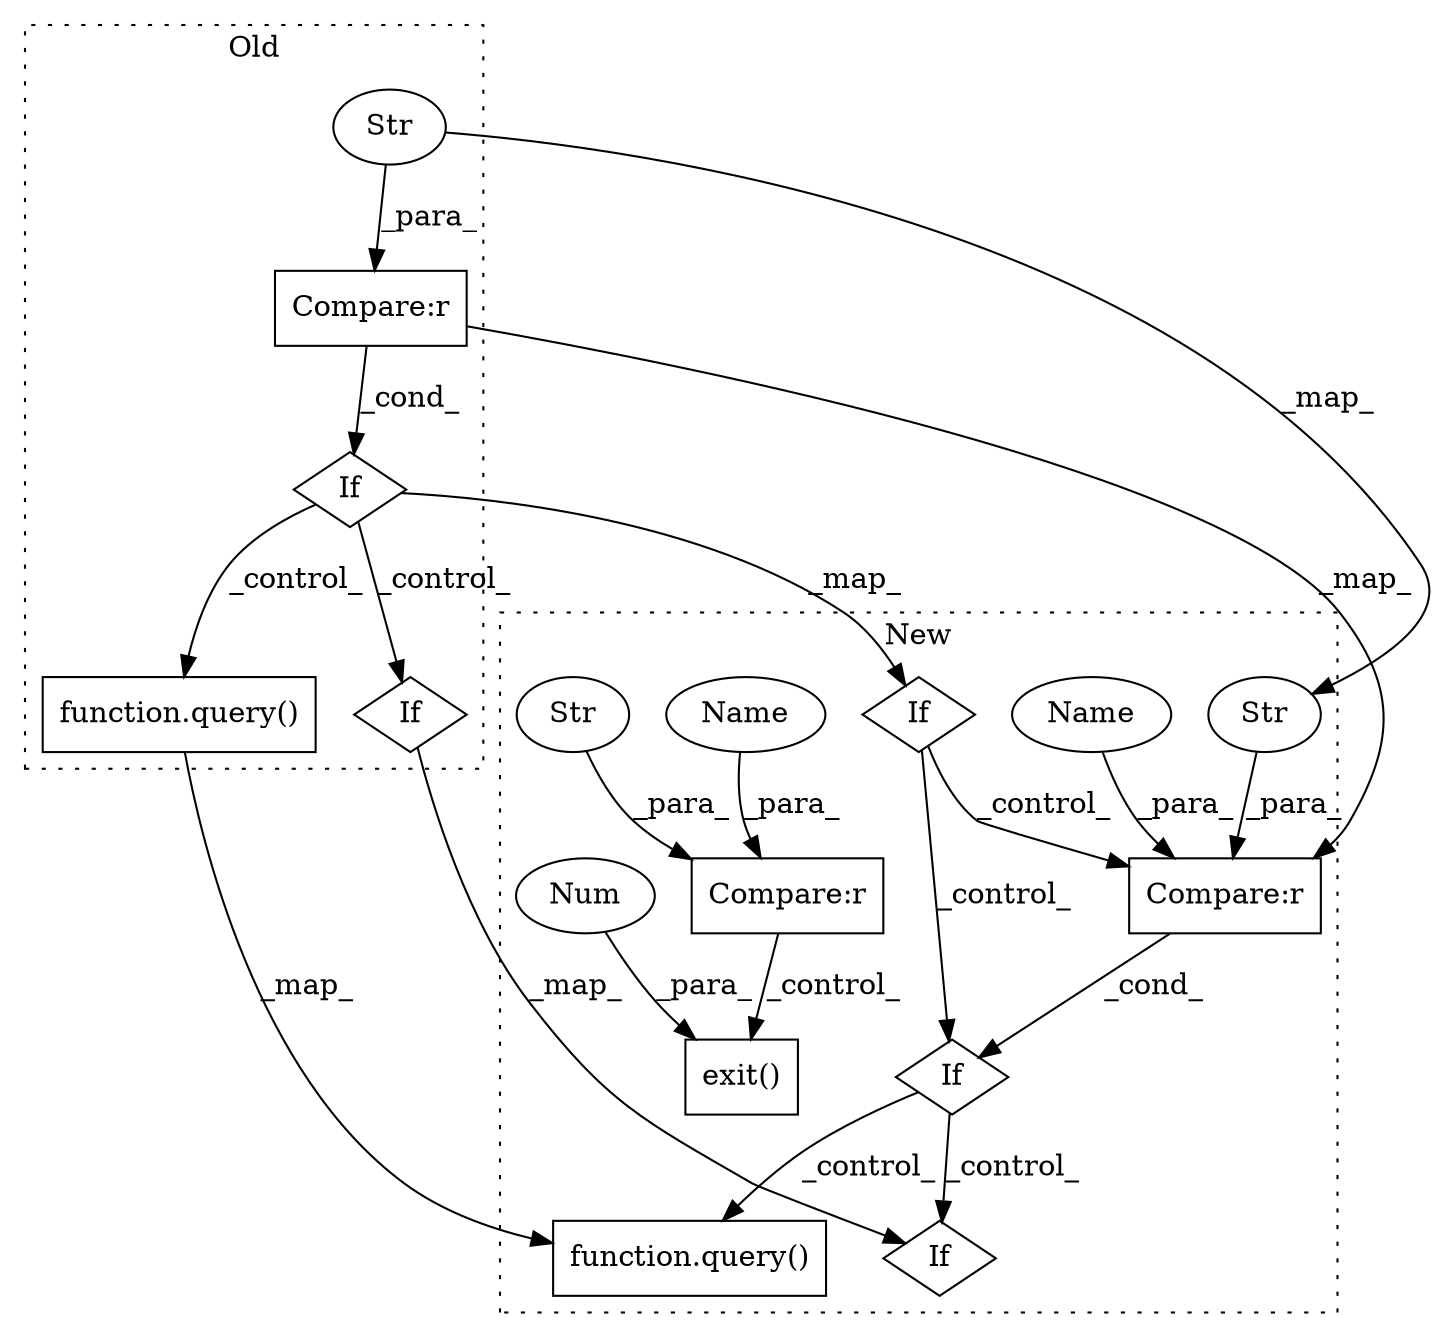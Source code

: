 digraph G {
subgraph cluster0 {
1 [label="function.query()" a="75" s="3945,3956" l="6,1" shape="box"];
4 [label="Compare:r" a="40" s="3766" l="15" shape="box"];
6 [label="Str" a="66" s="3774" l="7" shape="ellipse"];
8 [label="If" a="96" s="3766" l="0" shape="diamond"];
13 [label="If" a="96" s="3967" l="0" shape="diamond"];
label = "Old";
style="dotted";
}
subgraph cluster1 {
2 [label="function.query()" a="75" s="4233,4244" l="6,1" shape="box"];
3 [label="Compare:r" a="40" s="4208" l="15" shape="box"];
5 [label="Str" a="66" s="4216" l="7" shape="ellipse"];
7 [label="If" a="96" s="4208" l="0" shape="diamond"];
9 [label="If" a="96" s="4142" l="0" shape="diamond"];
10 [label="Compare:r" a="40" s="3882" l="15" shape="box"];
11 [label="Str" a="66" s="3882" l="7" shape="ellipse"];
12 [label="If" a="96" s="4255" l="0" shape="diamond"];
14 [label="exit()" a="75" s="4072,4082" l="9,1" shape="box"];
15 [label="Num" a="76" s="4081" l="1" shape="ellipse"];
16 [label="Name" a="87" s="3893" l="4" shape="ellipse"];
17 [label="Name" a="87" s="4208" l="4" shape="ellipse"];
label = "New";
style="dotted";
}
1 -> 2 [label="_map_"];
3 -> 7 [label="_cond_"];
4 -> 8 [label="_cond_"];
4 -> 3 [label="_map_"];
5 -> 3 [label="_para_"];
6 -> 4 [label="_para_"];
6 -> 5 [label="_map_"];
7 -> 12 [label="_control_"];
7 -> 2 [label="_control_"];
8 -> 1 [label="_control_"];
8 -> 9 [label="_map_"];
8 -> 13 [label="_control_"];
9 -> 3 [label="_control_"];
9 -> 7 [label="_control_"];
10 -> 14 [label="_control_"];
11 -> 10 [label="_para_"];
13 -> 12 [label="_map_"];
15 -> 14 [label="_para_"];
16 -> 10 [label="_para_"];
17 -> 3 [label="_para_"];
}